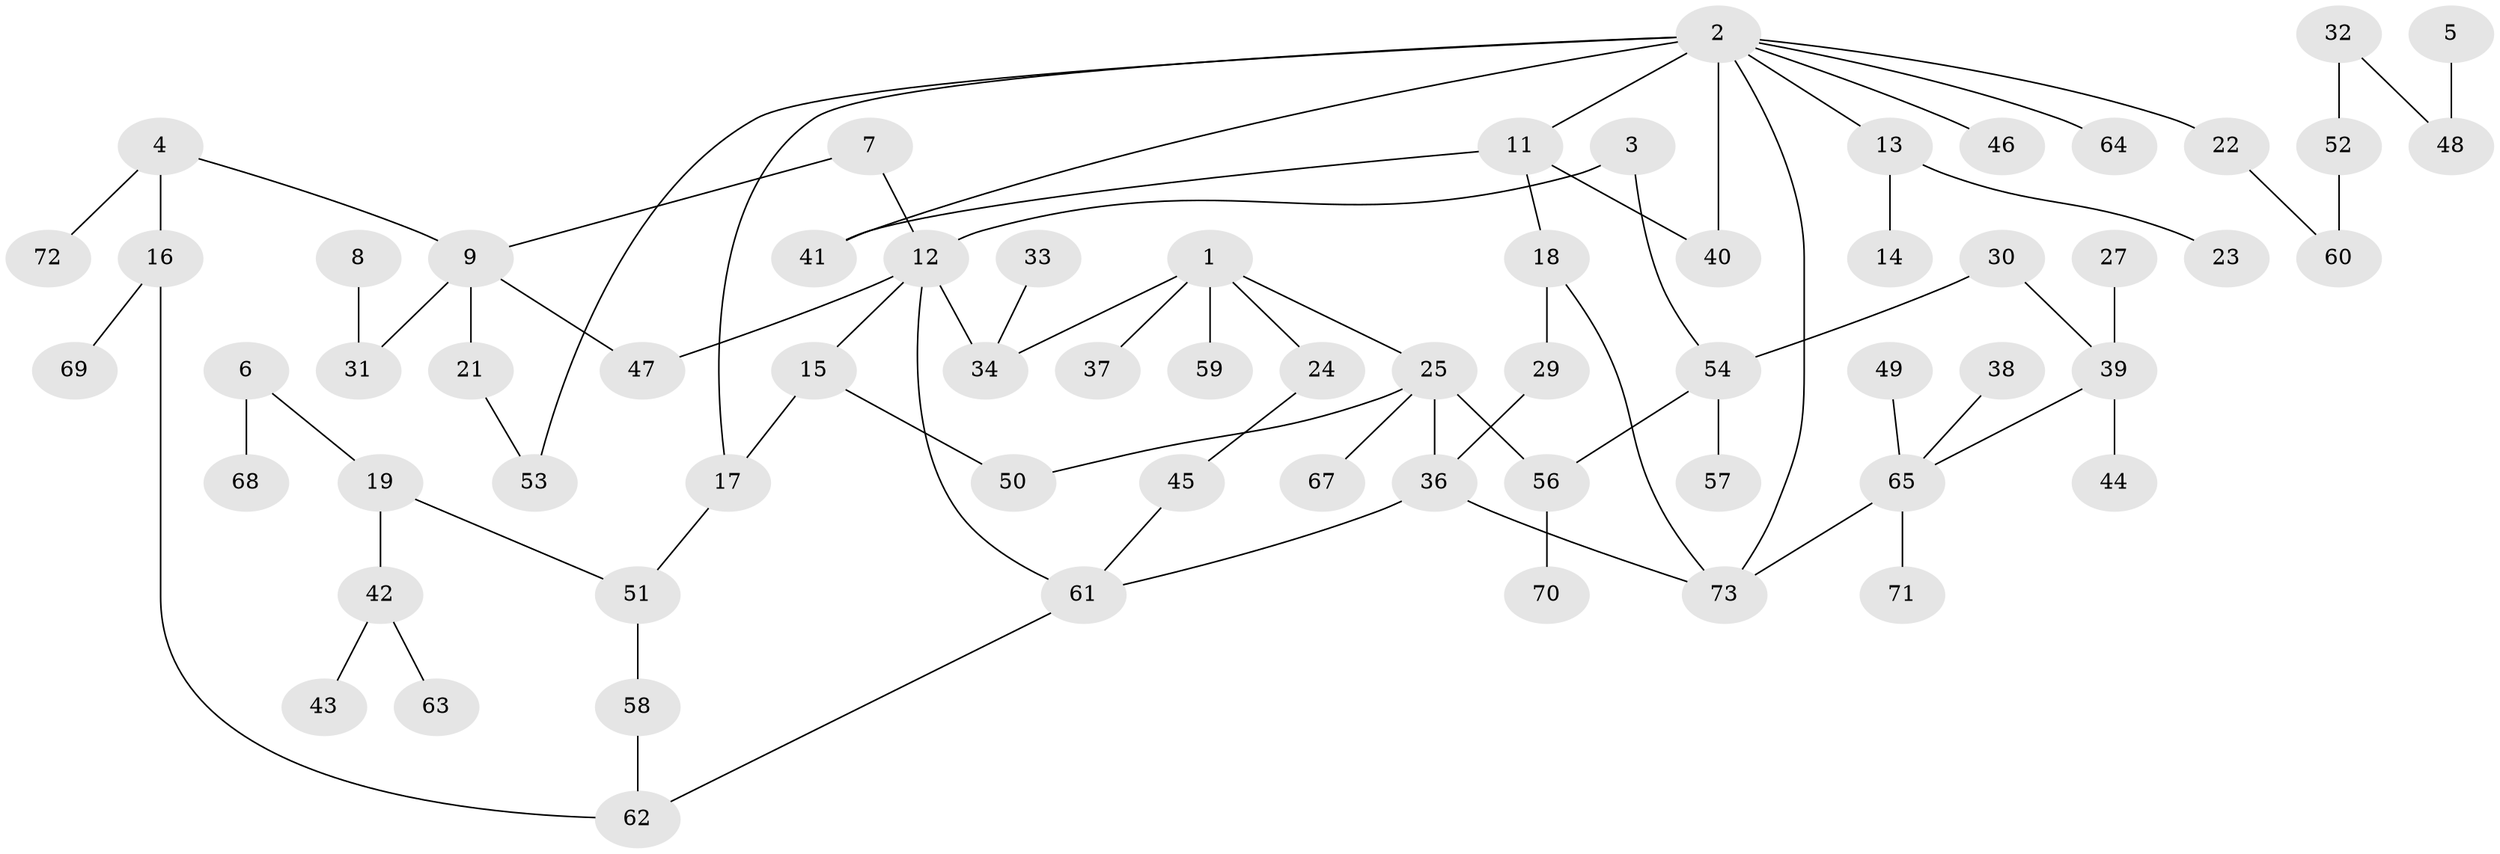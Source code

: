 // original degree distribution, {4: 0.11764705882352941, 3: 0.16666666666666666, 2: 0.2647058823529412, 1: 0.3333333333333333, 5: 0.0392156862745098, 6: 0.00980392156862745, 7: 0.00980392156862745, 0: 0.058823529411764705}
// Generated by graph-tools (version 1.1) at 2025/48/03/04/25 22:48:13]
// undirected, 66 vertices, 79 edges
graph export_dot {
  node [color=gray90,style=filled];
  1;
  2;
  3;
  4;
  5;
  6;
  7;
  8;
  9;
  11;
  12;
  13;
  14;
  15;
  16;
  17;
  18;
  19;
  21;
  22;
  23;
  24;
  25;
  27;
  29;
  30;
  31;
  32;
  33;
  34;
  36;
  37;
  38;
  39;
  40;
  41;
  42;
  43;
  44;
  45;
  46;
  47;
  48;
  49;
  50;
  51;
  52;
  53;
  54;
  56;
  57;
  58;
  59;
  60;
  61;
  62;
  63;
  64;
  65;
  67;
  68;
  69;
  70;
  71;
  72;
  73;
  1 -- 24 [weight=1.0];
  1 -- 25 [weight=1.0];
  1 -- 34 [weight=1.0];
  1 -- 37 [weight=1.0];
  1 -- 59 [weight=1.0];
  2 -- 11 [weight=1.0];
  2 -- 13 [weight=1.0];
  2 -- 17 [weight=1.0];
  2 -- 22 [weight=1.0];
  2 -- 40 [weight=2.0];
  2 -- 41 [weight=1.0];
  2 -- 46 [weight=1.0];
  2 -- 53 [weight=1.0];
  2 -- 64 [weight=1.0];
  2 -- 73 [weight=1.0];
  3 -- 12 [weight=1.0];
  3 -- 54 [weight=1.0];
  4 -- 9 [weight=1.0];
  4 -- 16 [weight=1.0];
  4 -- 72 [weight=1.0];
  5 -- 48 [weight=1.0];
  6 -- 19 [weight=1.0];
  6 -- 68 [weight=1.0];
  7 -- 9 [weight=1.0];
  7 -- 12 [weight=1.0];
  8 -- 31 [weight=1.0];
  9 -- 21 [weight=1.0];
  9 -- 31 [weight=1.0];
  9 -- 47 [weight=1.0];
  11 -- 18 [weight=1.0];
  11 -- 40 [weight=1.0];
  11 -- 41 [weight=1.0];
  12 -- 15 [weight=1.0];
  12 -- 34 [weight=1.0];
  12 -- 47 [weight=1.0];
  12 -- 61 [weight=1.0];
  13 -- 14 [weight=1.0];
  13 -- 23 [weight=1.0];
  15 -- 17 [weight=1.0];
  15 -- 50 [weight=1.0];
  16 -- 62 [weight=1.0];
  16 -- 69 [weight=1.0];
  17 -- 51 [weight=1.0];
  18 -- 29 [weight=1.0];
  18 -- 73 [weight=1.0];
  19 -- 42 [weight=1.0];
  19 -- 51 [weight=1.0];
  21 -- 53 [weight=1.0];
  22 -- 60 [weight=1.0];
  24 -- 45 [weight=1.0];
  25 -- 36 [weight=1.0];
  25 -- 50 [weight=1.0];
  25 -- 56 [weight=1.0];
  25 -- 67 [weight=1.0];
  27 -- 39 [weight=1.0];
  29 -- 36 [weight=1.0];
  30 -- 39 [weight=1.0];
  30 -- 54 [weight=1.0];
  32 -- 48 [weight=1.0];
  32 -- 52 [weight=1.0];
  33 -- 34 [weight=1.0];
  36 -- 61 [weight=1.0];
  36 -- 73 [weight=1.0];
  38 -- 65 [weight=1.0];
  39 -- 44 [weight=1.0];
  39 -- 65 [weight=1.0];
  42 -- 43 [weight=1.0];
  42 -- 63 [weight=1.0];
  45 -- 61 [weight=1.0];
  49 -- 65 [weight=1.0];
  51 -- 58 [weight=1.0];
  52 -- 60 [weight=1.0];
  54 -- 56 [weight=1.0];
  54 -- 57 [weight=1.0];
  56 -- 70 [weight=1.0];
  58 -- 62 [weight=1.0];
  61 -- 62 [weight=1.0];
  65 -- 71 [weight=1.0];
  65 -- 73 [weight=1.0];
}
